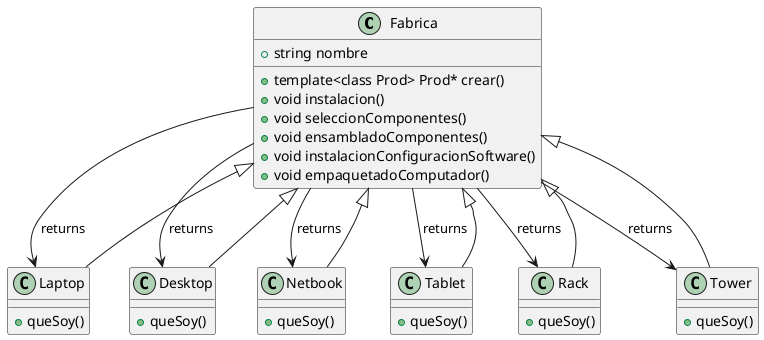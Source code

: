 @startuml
  Class Fabrica{
    + string nombre
    + template<class Prod> Prod* crear()
    + void instalacion()
    + void seleccionComponentes()
    + void ensambladoComponentes()
    + void instalacionConfiguracionSoftware()
    + void empaquetadoComputador()
  }
  Class Laptop{
    +queSoy()
  }
  Class Desktop{
    +queSoy()
  }
  Class Netbook{
    +queSoy()
  }
  Class Tablet{
    +queSoy()
  }
  Class Rack{
    +queSoy()
  }
  Class Tower{
    +queSoy()
  }

Fabrica --> Laptop :returns
Laptop --|> Fabrica

Fabrica --> Desktop :returns
Desktop --|> Fabrica

Fabrica --> Netbook :returns
Netbook --|> Fabrica

Fabrica --> Tablet :returns
Tablet --|> Fabrica

Fabrica --> Rack :returns
Rack --|> Fabrica

Fabrica --> Tower :returns
Tower --|> Fabrica
@enduml
